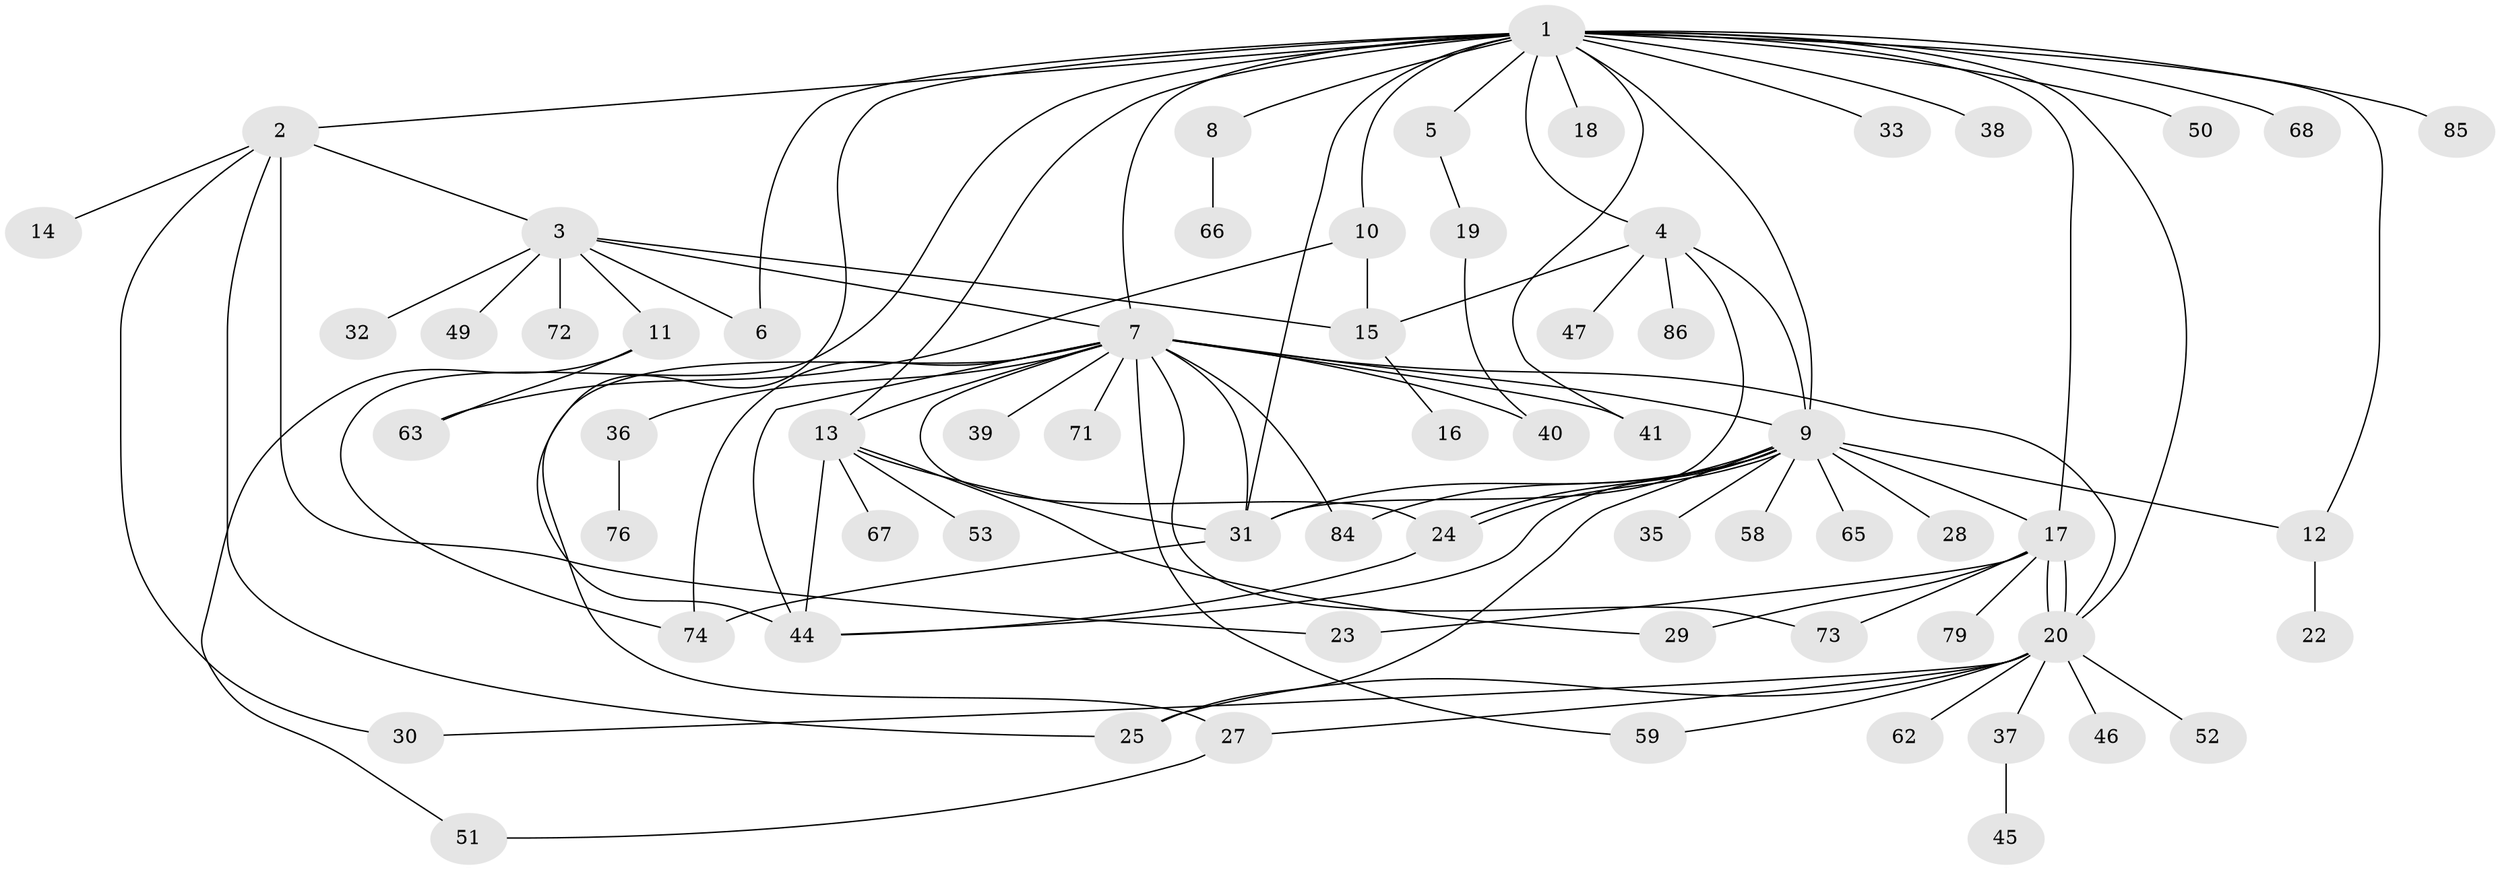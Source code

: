 // Generated by graph-tools (version 1.1) at 2025/51/02/27/25 19:51:54]
// undirected, 64 vertices, 100 edges
graph export_dot {
graph [start="1"]
  node [color=gray90,style=filled];
  1 [super="+87"];
  2 [super="+55"];
  3 [super="+34"];
  4 [super="+43"];
  5;
  6;
  7 [super="+21"];
  8;
  9 [super="+77"];
  10;
  11;
  12 [super="+61"];
  13 [super="+60"];
  14;
  15 [super="+56"];
  16;
  17 [super="+83"];
  18 [super="+57"];
  19;
  20 [super="+26"];
  22;
  23;
  24 [super="+54"];
  25;
  27 [super="+48"];
  28;
  29;
  30 [super="+78"];
  31 [super="+82"];
  32;
  33;
  35;
  36 [super="+75"];
  37;
  38;
  39;
  40;
  41 [super="+42"];
  44 [super="+70"];
  45;
  46;
  47;
  49;
  50;
  51 [super="+80"];
  52;
  53;
  58;
  59 [super="+69"];
  62 [super="+81"];
  63 [super="+64"];
  65;
  66;
  67;
  68;
  71;
  72;
  73;
  74;
  76;
  79;
  84;
  85;
  86;
  1 -- 2;
  1 -- 4;
  1 -- 5;
  1 -- 6;
  1 -- 7;
  1 -- 8;
  1 -- 9;
  1 -- 10;
  1 -- 13;
  1 -- 17;
  1 -- 18;
  1 -- 20;
  1 -- 31;
  1 -- 33;
  1 -- 38;
  1 -- 41;
  1 -- 50;
  1 -- 68;
  1 -- 74;
  1 -- 85;
  1 -- 44;
  1 -- 12;
  2 -- 3 [weight=2];
  2 -- 14;
  2 -- 25;
  2 -- 30;
  2 -- 23;
  3 -- 6;
  3 -- 11;
  3 -- 15;
  3 -- 32;
  3 -- 49;
  3 -- 72;
  3 -- 7;
  4 -- 9;
  4 -- 47;
  4 -- 31;
  4 -- 86;
  4 -- 15;
  5 -- 19;
  7 -- 9 [weight=2];
  7 -- 13;
  7 -- 20;
  7 -- 31;
  7 -- 36;
  7 -- 39;
  7 -- 40;
  7 -- 59;
  7 -- 71;
  7 -- 73;
  7 -- 74;
  7 -- 84;
  7 -- 41;
  7 -- 44;
  7 -- 27;
  7 -- 24;
  8 -- 66;
  9 -- 12;
  9 -- 17 [weight=2];
  9 -- 24;
  9 -- 24;
  9 -- 25;
  9 -- 28;
  9 -- 31;
  9 -- 35;
  9 -- 58;
  9 -- 65;
  9 -- 84;
  9 -- 44;
  10 -- 15;
  10 -- 63;
  11 -- 51;
  11 -- 63;
  12 -- 22;
  13 -- 29;
  13 -- 31;
  13 -- 44;
  13 -- 53;
  13 -- 67;
  15 -- 16;
  17 -- 20;
  17 -- 20;
  17 -- 23;
  17 -- 29;
  17 -- 73;
  17 -- 79;
  19 -- 40;
  20 -- 25;
  20 -- 27;
  20 -- 30;
  20 -- 37;
  20 -- 46;
  20 -- 52;
  20 -- 59;
  20 -- 62;
  24 -- 44;
  27 -- 51;
  31 -- 74;
  36 -- 76;
  37 -- 45;
}
